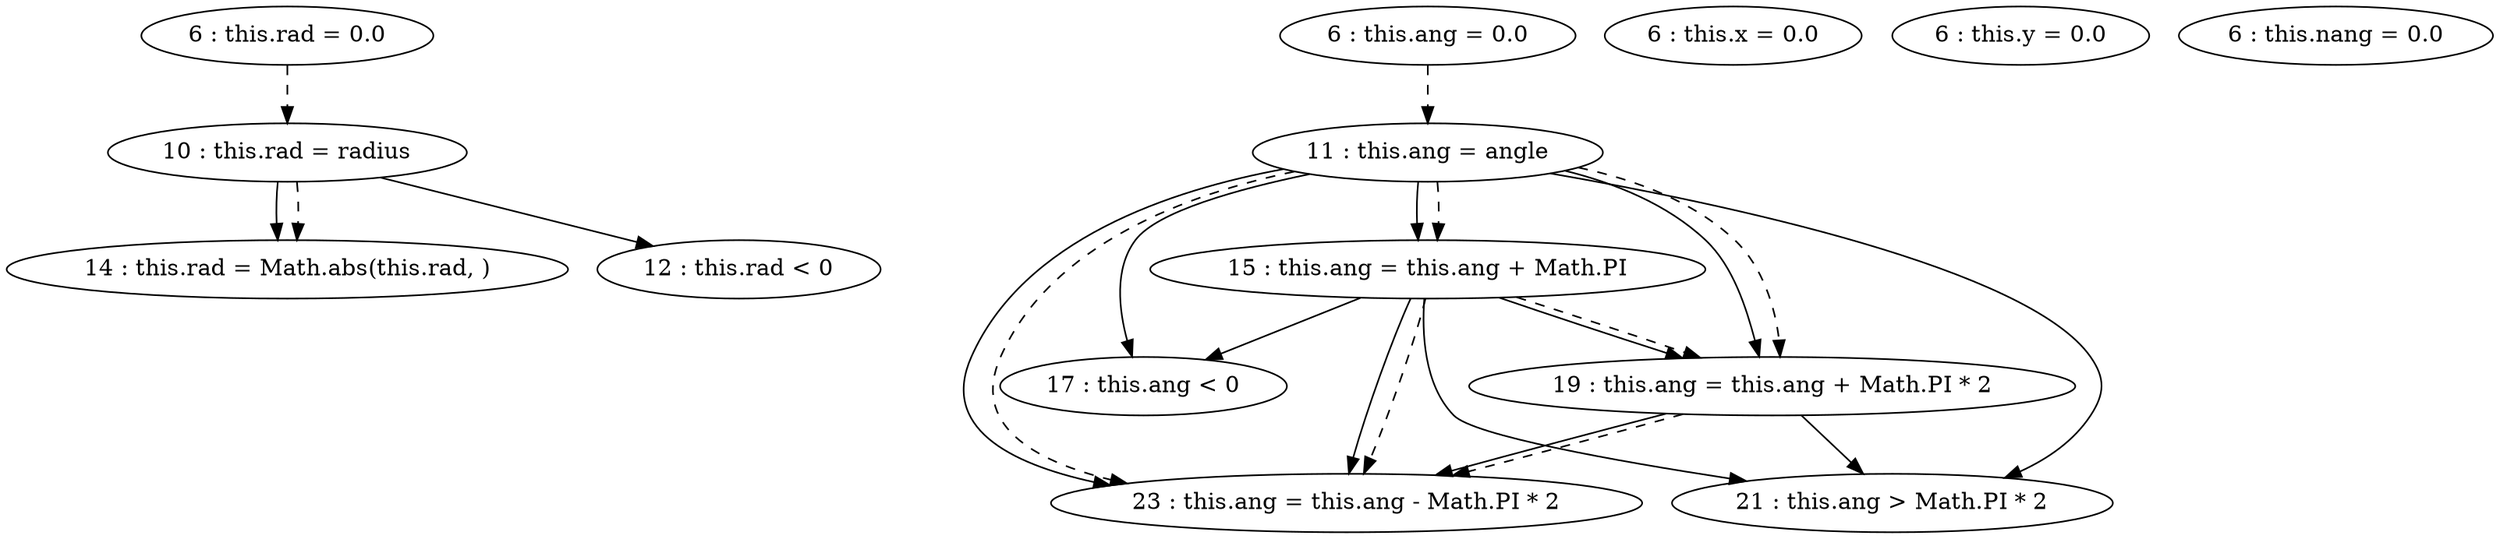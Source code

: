 digraph G {
"6 : this.rad = 0.0"
"6 : this.rad = 0.0" -> "10 : this.rad = radius" [style=dashed]
"6 : this.ang = 0.0"
"6 : this.ang = 0.0" -> "11 : this.ang = angle" [style=dashed]
"6 : this.x = 0.0"
"6 : this.y = 0.0"
"6 : this.nang = 0.0"
"10 : this.rad = radius"
"10 : this.rad = radius" -> "14 : this.rad = Math.abs(this.rad, )"
"10 : this.rad = radius" -> "12 : this.rad < 0"
"10 : this.rad = radius" -> "14 : this.rad = Math.abs(this.rad, )" [style=dashed]
"11 : this.ang = angle"
"11 : this.ang = angle" -> "17 : this.ang < 0"
"11 : this.ang = angle" -> "19 : this.ang = this.ang + Math.PI * 2"
"11 : this.ang = angle" -> "15 : this.ang = this.ang + Math.PI"
"11 : this.ang = angle" -> "23 : this.ang = this.ang - Math.PI * 2"
"11 : this.ang = angle" -> "21 : this.ang > Math.PI * 2"
"11 : this.ang = angle" -> "19 : this.ang = this.ang + Math.PI * 2" [style=dashed]
"11 : this.ang = angle" -> "15 : this.ang = this.ang + Math.PI" [style=dashed]
"11 : this.ang = angle" -> "23 : this.ang = this.ang - Math.PI * 2" [style=dashed]
"12 : this.rad < 0"
"14 : this.rad = Math.abs(this.rad, )"
"15 : this.ang = this.ang + Math.PI"
"15 : this.ang = this.ang + Math.PI" -> "17 : this.ang < 0"
"15 : this.ang = this.ang + Math.PI" -> "19 : this.ang = this.ang + Math.PI * 2"
"15 : this.ang = this.ang + Math.PI" -> "23 : this.ang = this.ang - Math.PI * 2"
"15 : this.ang = this.ang + Math.PI" -> "21 : this.ang > Math.PI * 2"
"15 : this.ang = this.ang + Math.PI" -> "19 : this.ang = this.ang + Math.PI * 2" [style=dashed]
"15 : this.ang = this.ang + Math.PI" -> "23 : this.ang = this.ang - Math.PI * 2" [style=dashed]
"17 : this.ang < 0"
"19 : this.ang = this.ang + Math.PI * 2"
"19 : this.ang = this.ang + Math.PI * 2" -> "23 : this.ang = this.ang - Math.PI * 2"
"19 : this.ang = this.ang + Math.PI * 2" -> "21 : this.ang > Math.PI * 2"
"19 : this.ang = this.ang + Math.PI * 2" -> "23 : this.ang = this.ang - Math.PI * 2" [style=dashed]
"21 : this.ang > Math.PI * 2"
"23 : this.ang = this.ang - Math.PI * 2"
}
